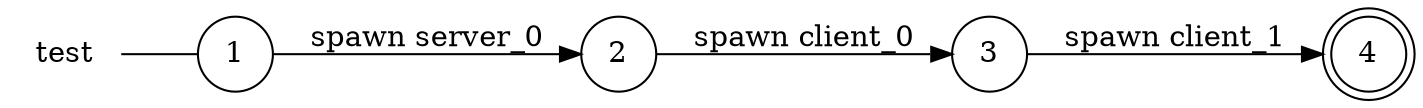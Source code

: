 digraph test {
	rankdir="LR";
	n_0 [label="test", shape="plaintext"];
	n_1 [id="1", shape=circle, label="1"];
	n_0 -> n_1 [arrowhead=none];
	n_2 [id="2", shape=doublecircle, label="4"];
	n_3 [id="4", shape=circle, label="2"];
	n_4 [id="3", shape=circle, label="3"];

	n_1 -> n_3 [id="[$e|0]", label="spawn server_0"];
	n_3 -> n_4 [id="[$e|2]", label="spawn client_0"];
	n_4 -> n_2 [id="[$e|1]", label="spawn client_1"];
}
